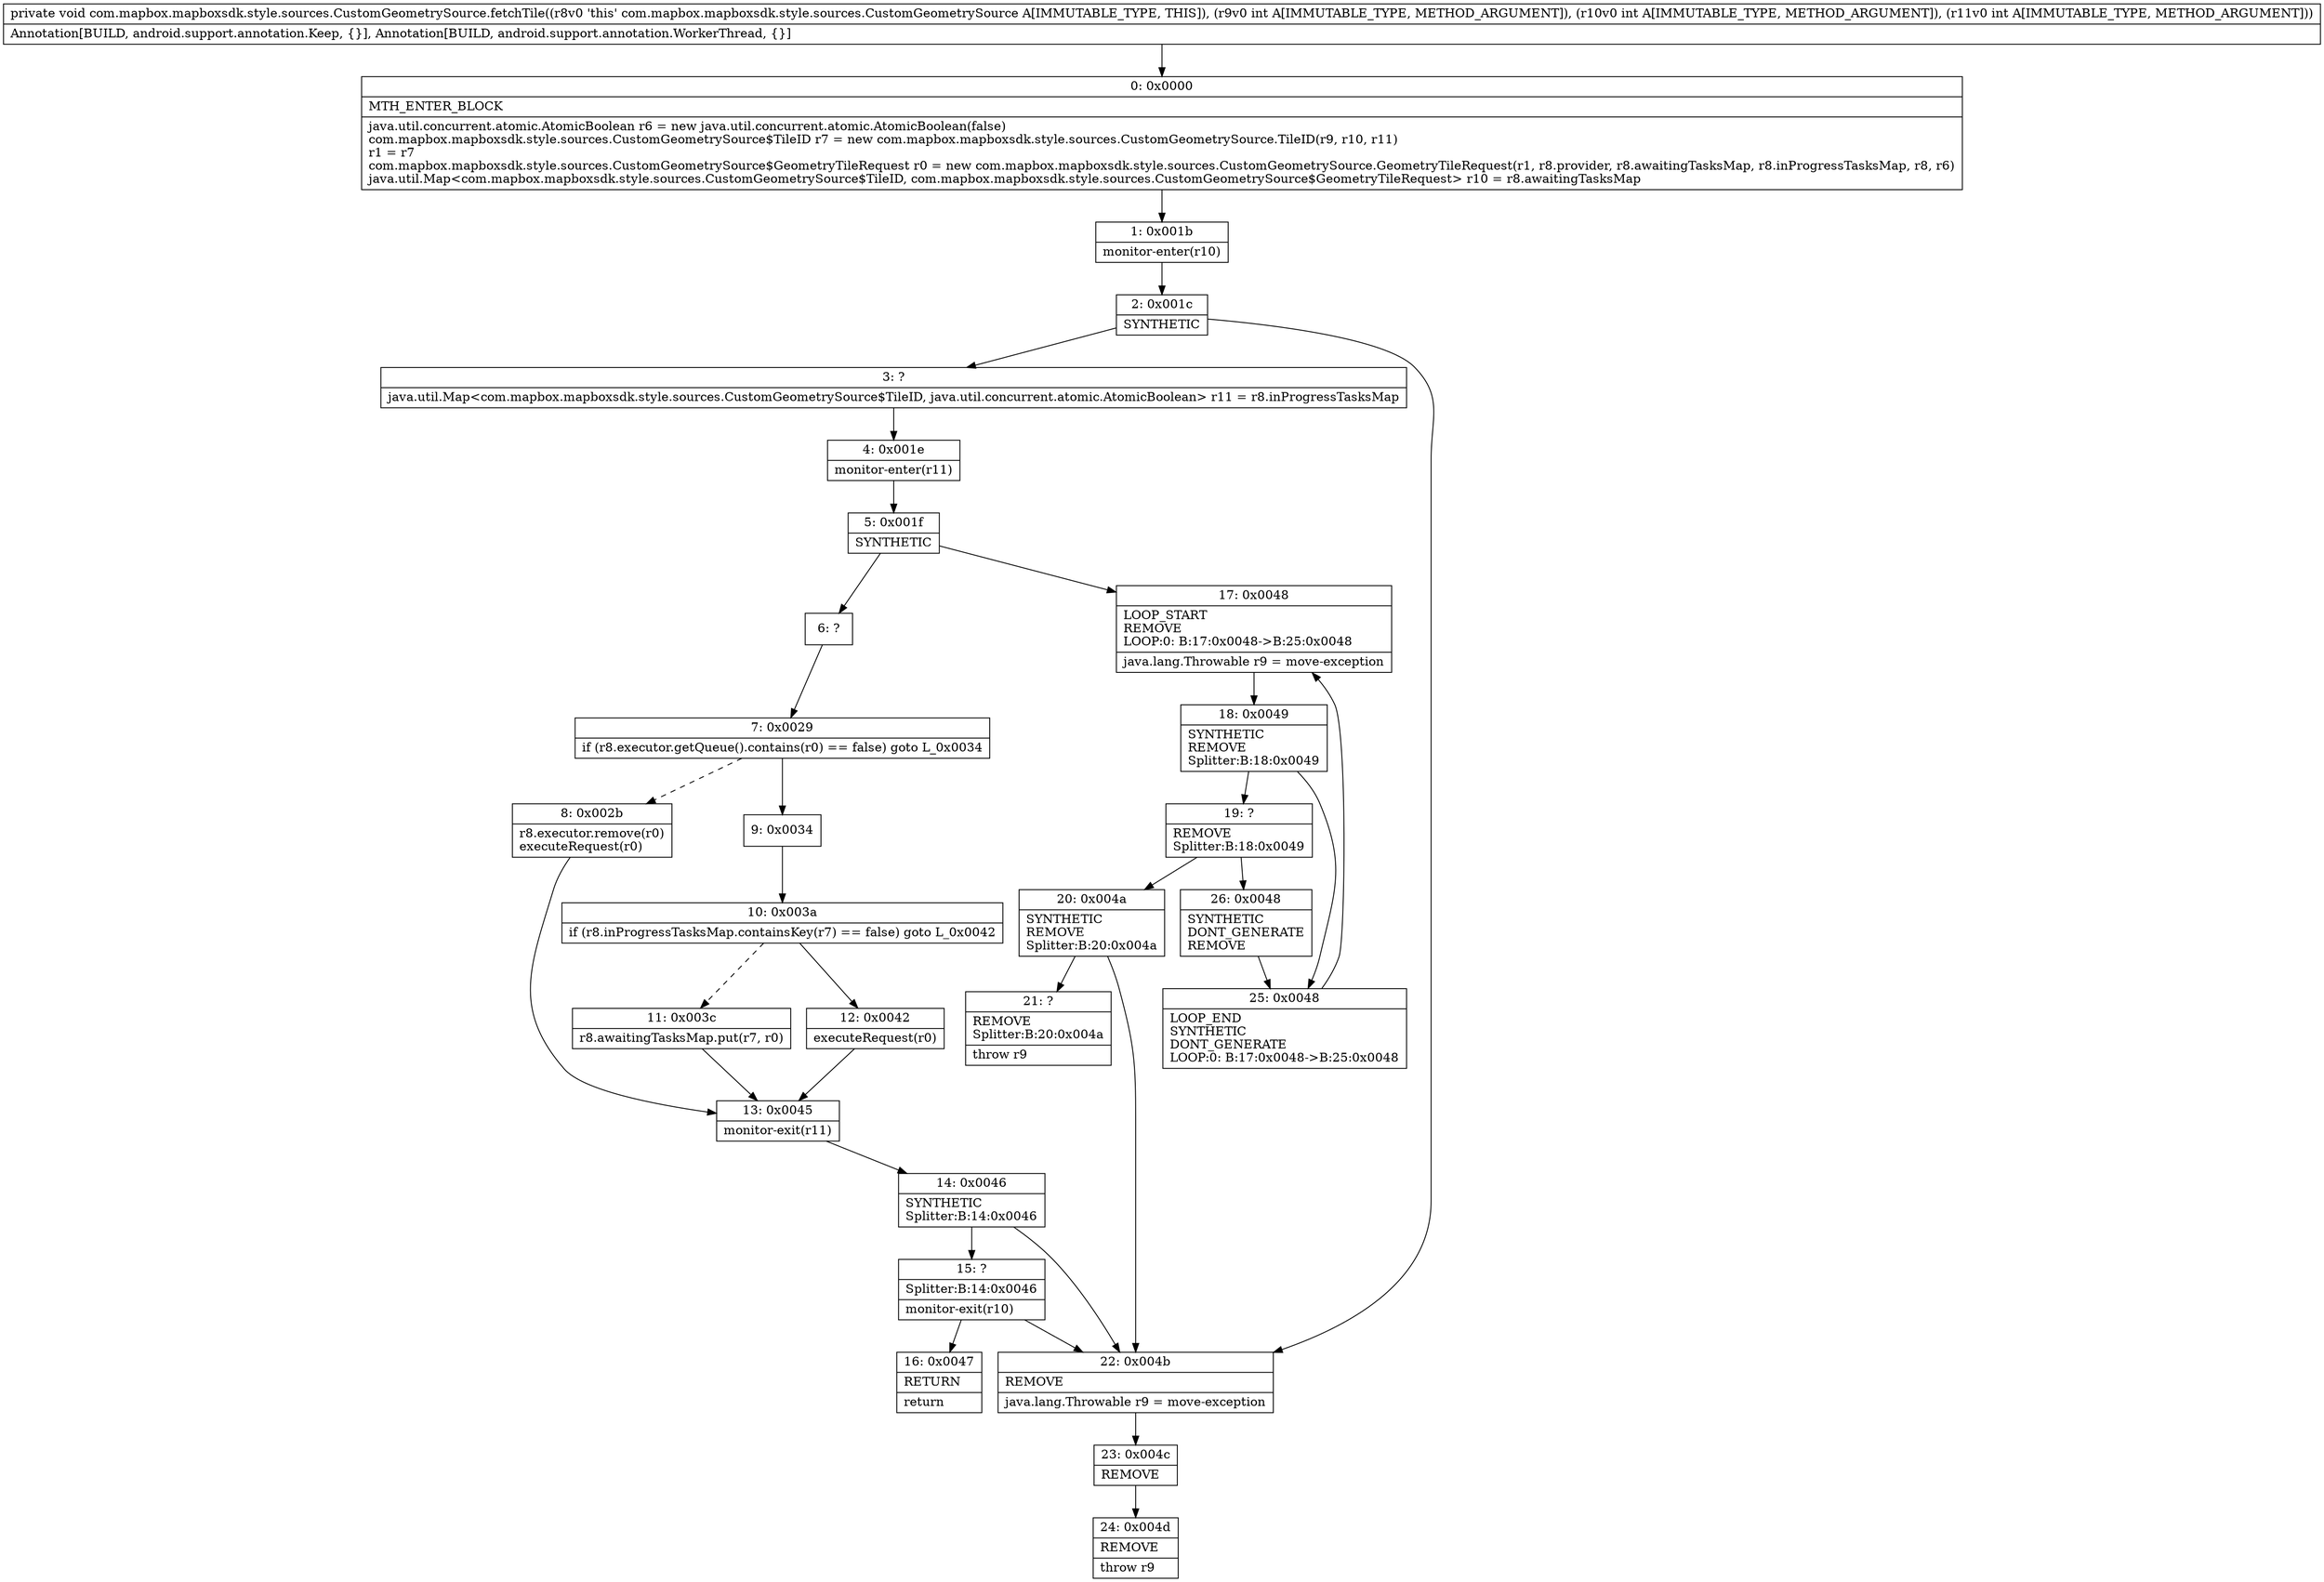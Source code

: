 digraph "CFG forcom.mapbox.mapboxsdk.style.sources.CustomGeometrySource.fetchTile(III)V" {
Node_0 [shape=record,label="{0\:\ 0x0000|MTH_ENTER_BLOCK\l|java.util.concurrent.atomic.AtomicBoolean r6 = new java.util.concurrent.atomic.AtomicBoolean(false)\lcom.mapbox.mapboxsdk.style.sources.CustomGeometrySource$TileID r7 = new com.mapbox.mapboxsdk.style.sources.CustomGeometrySource.TileID(r9, r10, r11)\lr1 = r7\lcom.mapbox.mapboxsdk.style.sources.CustomGeometrySource$GeometryTileRequest r0 = new com.mapbox.mapboxsdk.style.sources.CustomGeometrySource.GeometryTileRequest(r1, r8.provider, r8.awaitingTasksMap, r8.inProgressTasksMap, r8, r6)\ljava.util.Map\<com.mapbox.mapboxsdk.style.sources.CustomGeometrySource$TileID, com.mapbox.mapboxsdk.style.sources.CustomGeometrySource$GeometryTileRequest\> r10 = r8.awaitingTasksMap\l}"];
Node_1 [shape=record,label="{1\:\ 0x001b|monitor\-enter(r10)\l}"];
Node_2 [shape=record,label="{2\:\ 0x001c|SYNTHETIC\l}"];
Node_3 [shape=record,label="{3\:\ ?|java.util.Map\<com.mapbox.mapboxsdk.style.sources.CustomGeometrySource$TileID, java.util.concurrent.atomic.AtomicBoolean\> r11 = r8.inProgressTasksMap\l}"];
Node_4 [shape=record,label="{4\:\ 0x001e|monitor\-enter(r11)\l}"];
Node_5 [shape=record,label="{5\:\ 0x001f|SYNTHETIC\l}"];
Node_6 [shape=record,label="{6\:\ ?}"];
Node_7 [shape=record,label="{7\:\ 0x0029|if (r8.executor.getQueue().contains(r0) == false) goto L_0x0034\l}"];
Node_8 [shape=record,label="{8\:\ 0x002b|r8.executor.remove(r0)\lexecuteRequest(r0)\l}"];
Node_9 [shape=record,label="{9\:\ 0x0034}"];
Node_10 [shape=record,label="{10\:\ 0x003a|if (r8.inProgressTasksMap.containsKey(r7) == false) goto L_0x0042\l}"];
Node_11 [shape=record,label="{11\:\ 0x003c|r8.awaitingTasksMap.put(r7, r0)\l}"];
Node_12 [shape=record,label="{12\:\ 0x0042|executeRequest(r0)\l}"];
Node_13 [shape=record,label="{13\:\ 0x0045|monitor\-exit(r11)\l}"];
Node_14 [shape=record,label="{14\:\ 0x0046|SYNTHETIC\lSplitter:B:14:0x0046\l}"];
Node_15 [shape=record,label="{15\:\ ?|Splitter:B:14:0x0046\l|monitor\-exit(r10)\l}"];
Node_16 [shape=record,label="{16\:\ 0x0047|RETURN\l|return\l}"];
Node_17 [shape=record,label="{17\:\ 0x0048|LOOP_START\lREMOVE\lLOOP:0: B:17:0x0048\-\>B:25:0x0048\l|java.lang.Throwable r9 = move\-exception\l}"];
Node_18 [shape=record,label="{18\:\ 0x0049|SYNTHETIC\lREMOVE\lSplitter:B:18:0x0049\l}"];
Node_19 [shape=record,label="{19\:\ ?|REMOVE\lSplitter:B:18:0x0049\l}"];
Node_20 [shape=record,label="{20\:\ 0x004a|SYNTHETIC\lREMOVE\lSplitter:B:20:0x004a\l}"];
Node_21 [shape=record,label="{21\:\ ?|REMOVE\lSplitter:B:20:0x004a\l|throw r9\l}"];
Node_22 [shape=record,label="{22\:\ 0x004b|REMOVE\l|java.lang.Throwable r9 = move\-exception\l}"];
Node_23 [shape=record,label="{23\:\ 0x004c|REMOVE\l}"];
Node_24 [shape=record,label="{24\:\ 0x004d|REMOVE\l|throw r9\l}"];
Node_25 [shape=record,label="{25\:\ 0x0048|LOOP_END\lSYNTHETIC\lDONT_GENERATE\lLOOP:0: B:17:0x0048\-\>B:25:0x0048\l}"];
Node_26 [shape=record,label="{26\:\ 0x0048|SYNTHETIC\lDONT_GENERATE\lREMOVE\l}"];
MethodNode[shape=record,label="{private void com.mapbox.mapboxsdk.style.sources.CustomGeometrySource.fetchTile((r8v0 'this' com.mapbox.mapboxsdk.style.sources.CustomGeometrySource A[IMMUTABLE_TYPE, THIS]), (r9v0 int A[IMMUTABLE_TYPE, METHOD_ARGUMENT]), (r10v0 int A[IMMUTABLE_TYPE, METHOD_ARGUMENT]), (r11v0 int A[IMMUTABLE_TYPE, METHOD_ARGUMENT]))  | Annotation[BUILD, android.support.annotation.Keep, \{\}], Annotation[BUILD, android.support.annotation.WorkerThread, \{\}]\l}"];
MethodNode -> Node_0;
Node_0 -> Node_1;
Node_1 -> Node_2;
Node_2 -> Node_3;
Node_2 -> Node_22;
Node_3 -> Node_4;
Node_4 -> Node_5;
Node_5 -> Node_6;
Node_5 -> Node_17;
Node_6 -> Node_7;
Node_7 -> Node_8[style=dashed];
Node_7 -> Node_9;
Node_8 -> Node_13;
Node_9 -> Node_10;
Node_10 -> Node_11[style=dashed];
Node_10 -> Node_12;
Node_11 -> Node_13;
Node_12 -> Node_13;
Node_13 -> Node_14;
Node_14 -> Node_15;
Node_14 -> Node_22;
Node_15 -> Node_16;
Node_15 -> Node_22;
Node_17 -> Node_18;
Node_18 -> Node_19;
Node_18 -> Node_25;
Node_19 -> Node_20;
Node_19 -> Node_26;
Node_20 -> Node_21;
Node_20 -> Node_22;
Node_22 -> Node_23;
Node_23 -> Node_24;
Node_25 -> Node_17;
Node_26 -> Node_25;
}

